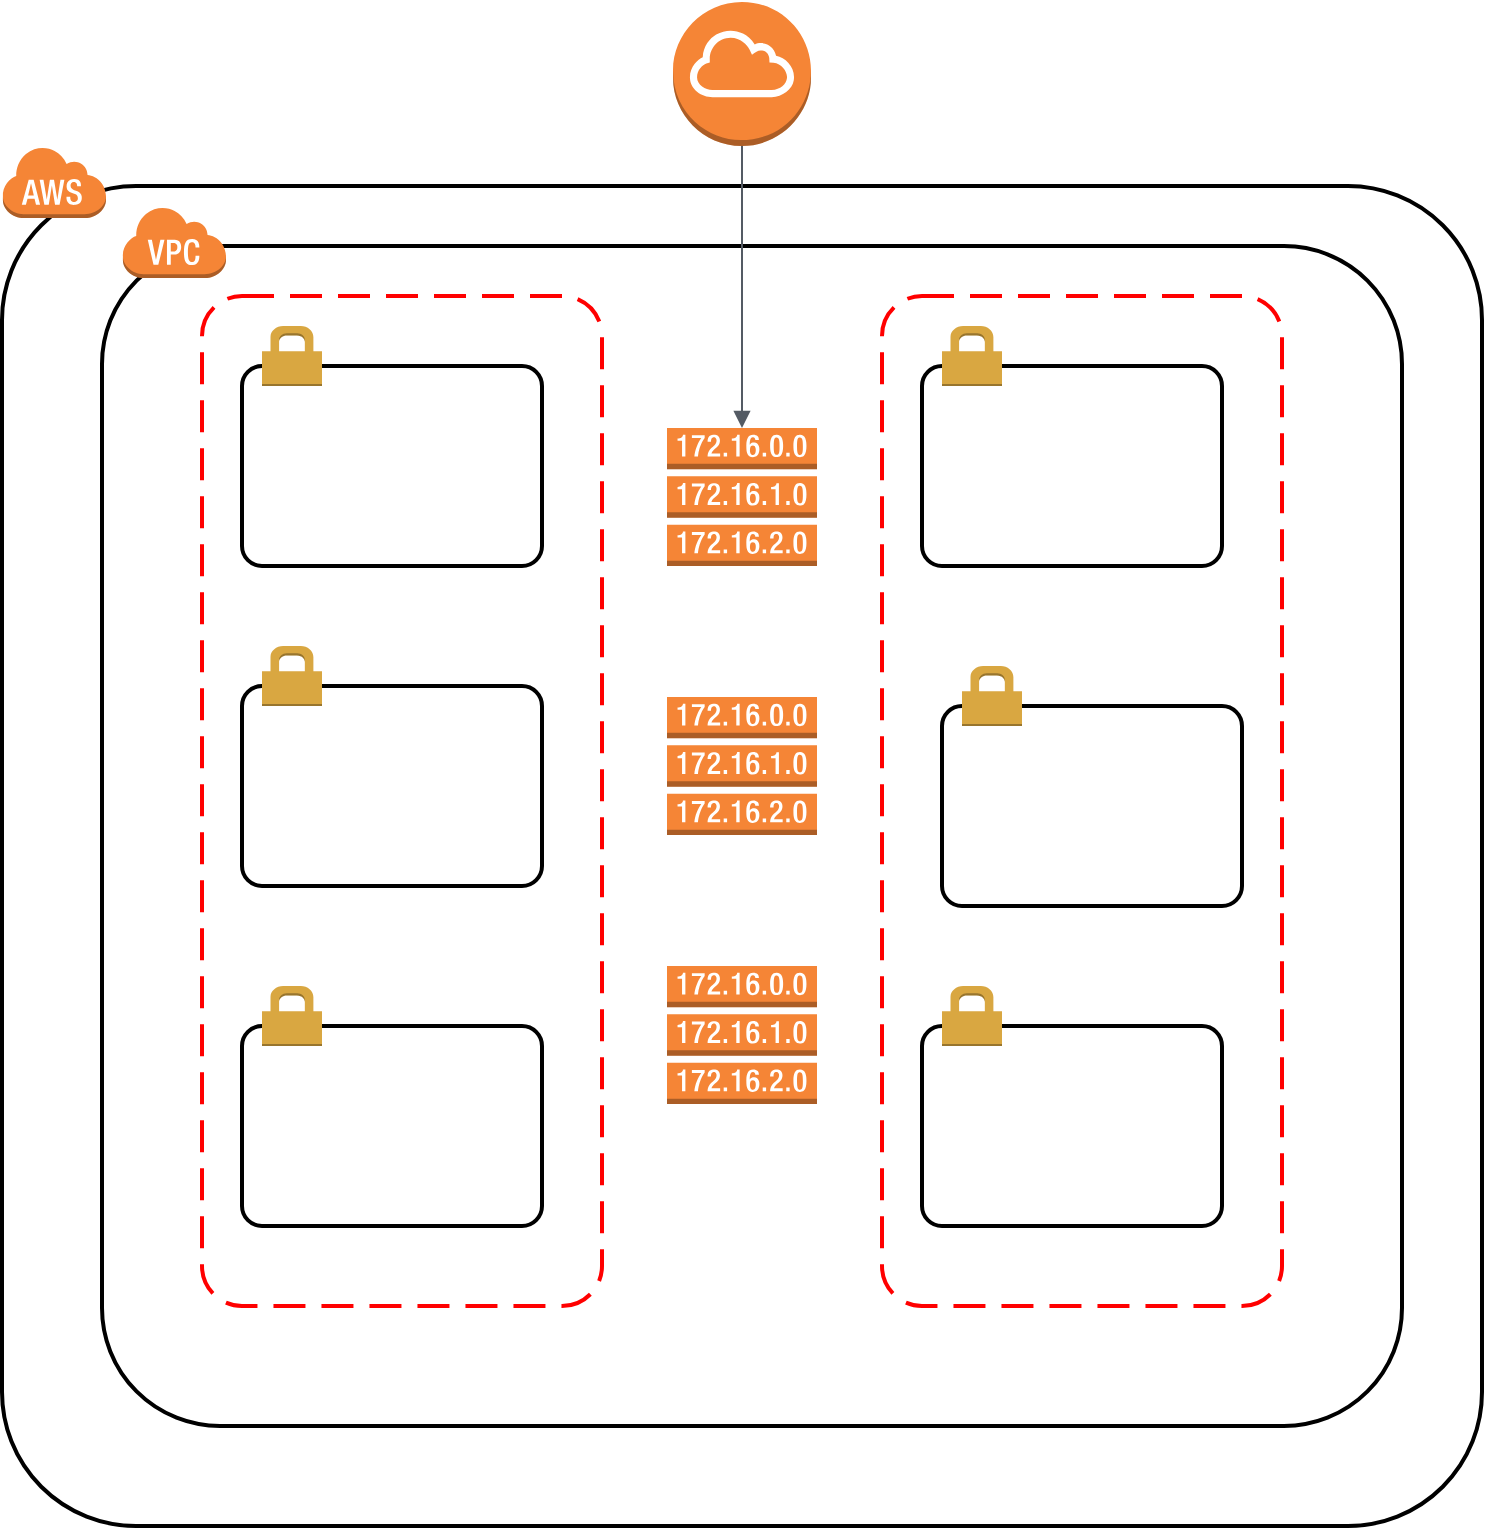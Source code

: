 <mxfile version="22.1.17" type="github">
  <diagram name="Page-1" id="qQo_SHekNS05_HGQM1Xa">
    <mxGraphModel dx="1216" dy="487" grid="1" gridSize="10" guides="1" tooltips="1" connect="1" arrows="1" fold="1" page="1" pageScale="1" pageWidth="850" pageHeight="1100" math="0" shadow="0">
      <root>
        <mxCell id="0" />
        <mxCell id="1" parent="0" />
        <mxCell id="O-mgUqJU9O1I_R70bUGc-4" value="" style="rounded=1;arcSize=10;dashed=0;fillColor=none;gradientColor=none;strokeWidth=2;" vertex="1" parent="1">
          <mxGeometry x="70" y="120" width="740" height="670" as="geometry" />
        </mxCell>
        <mxCell id="O-mgUqJU9O1I_R70bUGc-6" value="" style="rounded=1;arcSize=10;dashed=0;fillColor=none;gradientColor=none;strokeWidth=2;" vertex="1" parent="1">
          <mxGeometry x="120" y="150" width="650" height="590" as="geometry" />
        </mxCell>
        <mxCell id="O-mgUqJU9O1I_R70bUGc-3" value="" style="rounded=1;arcSize=10;dashed=1;strokeColor=#ff0000;fillColor=none;gradientColor=none;dashPattern=8 4;strokeWidth=2;" vertex="1" parent="1">
          <mxGeometry x="170" y="175" width="200" height="505" as="geometry" />
        </mxCell>
        <mxCell id="O-mgUqJU9O1I_R70bUGc-5" value="" style="dashed=0;html=1;shape=mxgraph.aws3.cloud;fillColor=#F58536;gradientColor=none;dashed=0;" vertex="1" parent="1">
          <mxGeometry x="70" y="100" width="52" height="36" as="geometry" />
        </mxCell>
        <mxCell id="O-mgUqJU9O1I_R70bUGc-7" value="" style="dashed=0;html=1;shape=mxgraph.aws3.virtual_private_cloud;fillColor=#F58536;gradientColor=none;dashed=0;" vertex="1" parent="1">
          <mxGeometry x="130" y="130" width="52" height="36" as="geometry" />
        </mxCell>
        <mxCell id="O-mgUqJU9O1I_R70bUGc-8" value="" style="rounded=1;arcSize=10;dashed=1;strokeColor=#ff0000;fillColor=none;gradientColor=none;dashPattern=8 4;strokeWidth=2;" vertex="1" parent="1">
          <mxGeometry x="510" y="175" width="200" height="505" as="geometry" />
        </mxCell>
        <mxCell id="O-mgUqJU9O1I_R70bUGc-11" value="" style="group" vertex="1" connectable="0" parent="1">
          <mxGeometry x="190" y="190" width="150" height="120" as="geometry" />
        </mxCell>
        <mxCell id="O-mgUqJU9O1I_R70bUGc-9" value="" style="rounded=1;arcSize=10;dashed=0;fillColor=none;gradientColor=none;strokeWidth=2;" vertex="1" parent="O-mgUqJU9O1I_R70bUGc-11">
          <mxGeometry y="20" width="150" height="100" as="geometry" />
        </mxCell>
        <mxCell id="O-mgUqJU9O1I_R70bUGc-10" value="" style="dashed=0;html=1;shape=mxgraph.aws3.permissions;fillColor=#D9A741;gradientColor=none;dashed=0;" vertex="1" parent="O-mgUqJU9O1I_R70bUGc-11">
          <mxGeometry x="10" width="30" height="30" as="geometry" />
        </mxCell>
        <mxCell id="O-mgUqJU9O1I_R70bUGc-12" value="" style="group" vertex="1" connectable="0" parent="1">
          <mxGeometry x="190" y="350" width="150" height="120" as="geometry" />
        </mxCell>
        <mxCell id="O-mgUqJU9O1I_R70bUGc-13" value="" style="rounded=1;arcSize=10;dashed=0;fillColor=none;gradientColor=none;strokeWidth=2;" vertex="1" parent="O-mgUqJU9O1I_R70bUGc-12">
          <mxGeometry y="20" width="150" height="100" as="geometry" />
        </mxCell>
        <mxCell id="O-mgUqJU9O1I_R70bUGc-14" value="" style="dashed=0;html=1;shape=mxgraph.aws3.permissions;fillColor=#D9A741;gradientColor=none;dashed=0;" vertex="1" parent="O-mgUqJU9O1I_R70bUGc-12">
          <mxGeometry x="10" width="30" height="30" as="geometry" />
        </mxCell>
        <mxCell id="O-mgUqJU9O1I_R70bUGc-15" value="" style="group" vertex="1" connectable="0" parent="1">
          <mxGeometry x="530" y="190" width="150" height="120" as="geometry" />
        </mxCell>
        <mxCell id="O-mgUqJU9O1I_R70bUGc-16" value="" style="rounded=1;arcSize=10;dashed=0;fillColor=none;gradientColor=none;strokeWidth=2;" vertex="1" parent="O-mgUqJU9O1I_R70bUGc-15">
          <mxGeometry y="20" width="150" height="100" as="geometry" />
        </mxCell>
        <mxCell id="O-mgUqJU9O1I_R70bUGc-17" value="" style="dashed=0;html=1;shape=mxgraph.aws3.permissions;fillColor=#D9A741;gradientColor=none;dashed=0;" vertex="1" parent="O-mgUqJU9O1I_R70bUGc-15">
          <mxGeometry x="10" width="30" height="30" as="geometry" />
        </mxCell>
        <mxCell id="O-mgUqJU9O1I_R70bUGc-18" value="" style="group" vertex="1" connectable="0" parent="1">
          <mxGeometry x="540" y="360" width="150" height="120" as="geometry" />
        </mxCell>
        <mxCell id="O-mgUqJU9O1I_R70bUGc-19" value="" style="rounded=1;arcSize=10;dashed=0;fillColor=none;gradientColor=none;strokeWidth=2;" vertex="1" parent="O-mgUqJU9O1I_R70bUGc-18">
          <mxGeometry y="20" width="150" height="100" as="geometry" />
        </mxCell>
        <mxCell id="O-mgUqJU9O1I_R70bUGc-20" value="" style="dashed=0;html=1;shape=mxgraph.aws3.permissions;fillColor=#D9A741;gradientColor=none;dashed=0;" vertex="1" parent="O-mgUqJU9O1I_R70bUGc-18">
          <mxGeometry x="10" width="30" height="30" as="geometry" />
        </mxCell>
        <mxCell id="O-mgUqJU9O1I_R70bUGc-21" value="" style="outlineConnect=0;dashed=0;verticalLabelPosition=bottom;verticalAlign=top;align=center;html=1;shape=mxgraph.aws3.route_table;fillColor=#F58536;gradientColor=none;" vertex="1" parent="1">
          <mxGeometry x="402.5" y="510" width="75" height="69" as="geometry" />
        </mxCell>
        <mxCell id="O-mgUqJU9O1I_R70bUGc-22" value="" style="outlineConnect=0;dashed=0;verticalLabelPosition=bottom;verticalAlign=top;align=center;html=1;shape=mxgraph.aws3.route_table;fillColor=#F58536;gradientColor=none;" vertex="1" parent="1">
          <mxGeometry x="402.5" y="241" width="75" height="69" as="geometry" />
        </mxCell>
        <mxCell id="O-mgUqJU9O1I_R70bUGc-23" value="" style="outlineConnect=0;dashed=0;verticalLabelPosition=bottom;verticalAlign=top;align=center;html=1;shape=mxgraph.aws3.route_table;fillColor=#F58536;gradientColor=none;" vertex="1" parent="1">
          <mxGeometry x="402.5" y="375.5" width="75" height="69" as="geometry" />
        </mxCell>
        <mxCell id="O-mgUqJU9O1I_R70bUGc-24" value="" style="group" vertex="1" connectable="0" parent="1">
          <mxGeometry x="190" y="520" width="150" height="120" as="geometry" />
        </mxCell>
        <mxCell id="O-mgUqJU9O1I_R70bUGc-25" value="" style="rounded=1;arcSize=10;dashed=0;fillColor=none;gradientColor=none;strokeWidth=2;" vertex="1" parent="O-mgUqJU9O1I_R70bUGc-24">
          <mxGeometry y="20" width="150" height="100" as="geometry" />
        </mxCell>
        <mxCell id="O-mgUqJU9O1I_R70bUGc-26" value="" style="dashed=0;html=1;shape=mxgraph.aws3.permissions;fillColor=#D9A741;gradientColor=none;dashed=0;" vertex="1" parent="O-mgUqJU9O1I_R70bUGc-24">
          <mxGeometry x="10" width="30" height="30" as="geometry" />
        </mxCell>
        <mxCell id="O-mgUqJU9O1I_R70bUGc-27" value="" style="group" vertex="1" connectable="0" parent="1">
          <mxGeometry x="530" y="520" width="150" height="120" as="geometry" />
        </mxCell>
        <mxCell id="O-mgUqJU9O1I_R70bUGc-28" value="" style="rounded=1;arcSize=10;dashed=0;fillColor=none;gradientColor=none;strokeWidth=2;" vertex="1" parent="O-mgUqJU9O1I_R70bUGc-27">
          <mxGeometry y="20" width="150" height="100" as="geometry" />
        </mxCell>
        <mxCell id="O-mgUqJU9O1I_R70bUGc-29" value="" style="dashed=0;html=1;shape=mxgraph.aws3.permissions;fillColor=#D9A741;gradientColor=none;dashed=0;" vertex="1" parent="O-mgUqJU9O1I_R70bUGc-27">
          <mxGeometry x="10" width="30" height="30" as="geometry" />
        </mxCell>
        <mxCell id="O-mgUqJU9O1I_R70bUGc-30" value="" style="outlineConnect=0;dashed=0;verticalLabelPosition=bottom;verticalAlign=top;align=center;html=1;shape=mxgraph.aws3.internet_gateway;fillColor=#F58536;gradientColor=none;" vertex="1" parent="1">
          <mxGeometry x="405.5" y="28" width="69" height="72" as="geometry" />
        </mxCell>
        <mxCell id="O-mgUqJU9O1I_R70bUGc-31" value="" style="edgeStyle=orthogonalEdgeStyle;html=1;endArrow=none;elbow=vertical;startArrow=block;startFill=1;strokeColor=#545B64;rounded=0;entryX=0.5;entryY=1;entryDx=0;entryDy=0;entryPerimeter=0;" edge="1" parent="1" source="O-mgUqJU9O1I_R70bUGc-22" target="O-mgUqJU9O1I_R70bUGc-30">
          <mxGeometry width="100" relative="1" as="geometry">
            <mxPoint x="420" y="330" as="sourcePoint" />
            <mxPoint x="520" y="330" as="targetPoint" />
          </mxGeometry>
        </mxCell>
      </root>
    </mxGraphModel>
  </diagram>
</mxfile>
